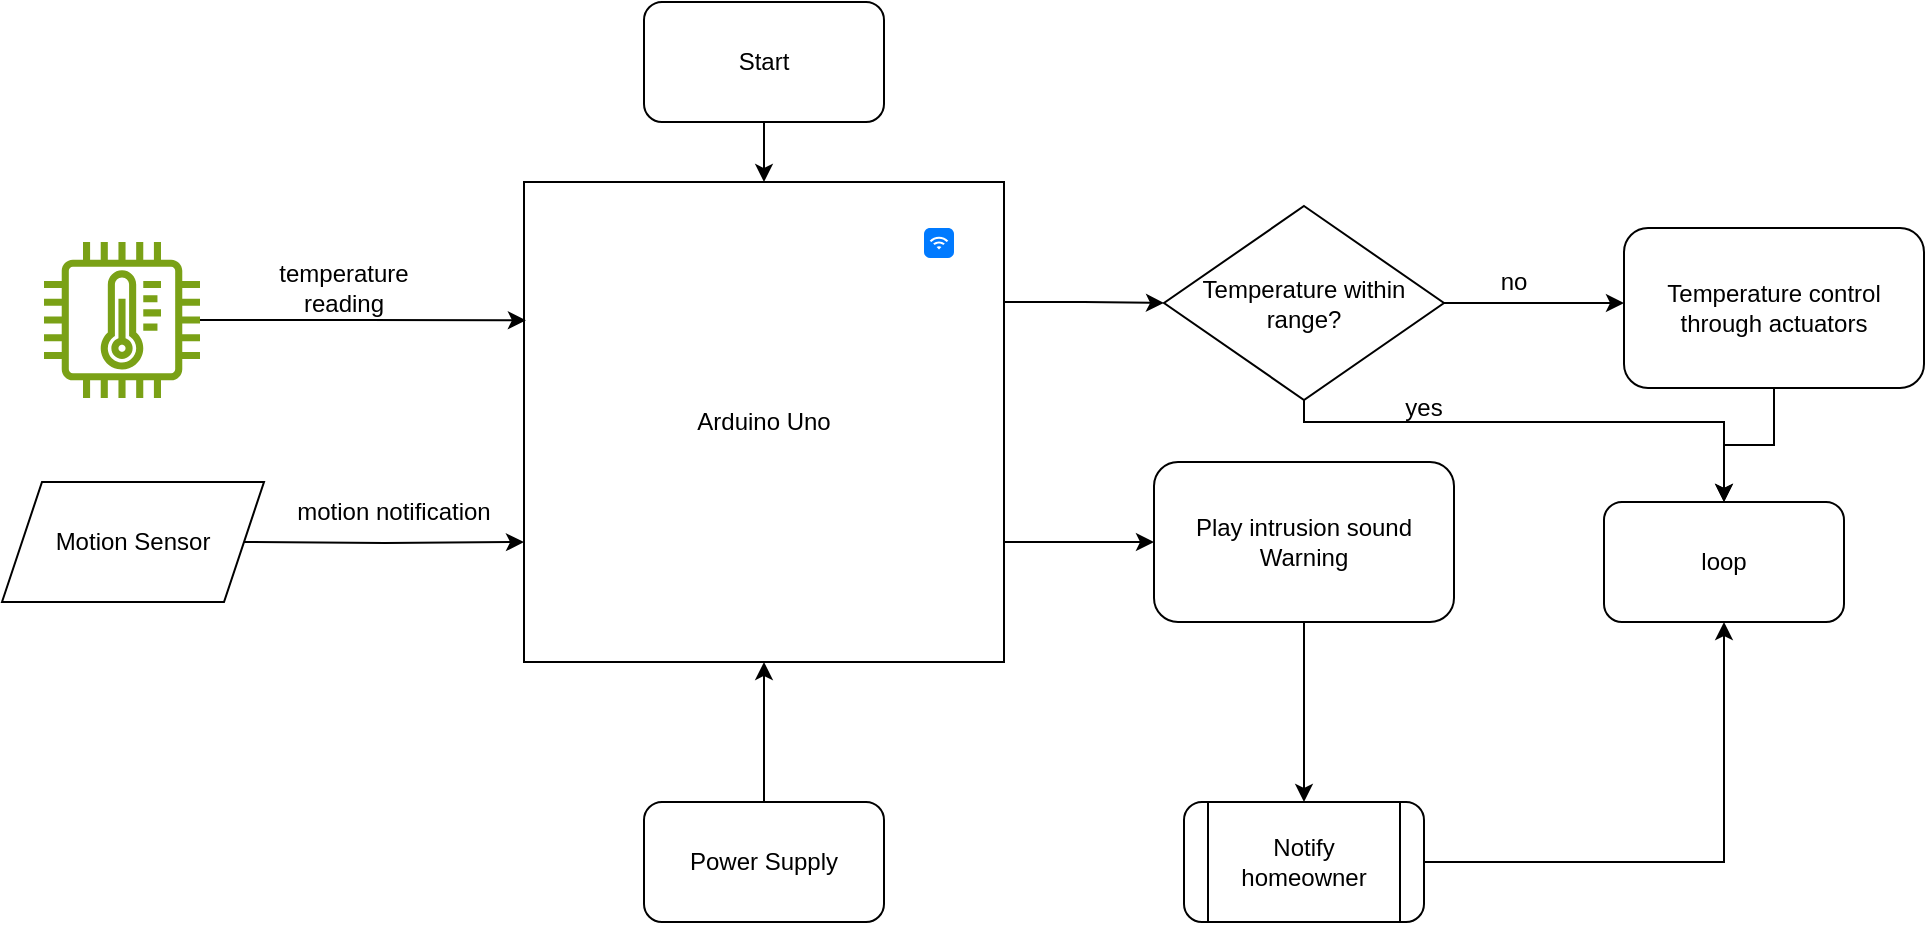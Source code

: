 <mxfile version="24.7.13">
  <diagram name="Page-1" id="eznOWNsJO-LwrajhtcFM">
    <mxGraphModel dx="1050" dy="503" grid="1" gridSize="10" guides="1" tooltips="1" connect="1" arrows="1" fold="1" page="1" pageScale="1" pageWidth="1100" pageHeight="850" math="0" shadow="0">
      <root>
        <mxCell id="0" />
        <mxCell id="1" parent="0" />
        <mxCell id="m8kaJ8VKCf0JhzrjGBa_-8" style="edgeStyle=orthogonalEdgeStyle;rounded=0;orthogonalLoop=1;jettySize=auto;html=1;entryX=0;entryY=0.75;entryDx=0;entryDy=0;" edge="1" parent="1" target="m8kaJ8VKCf0JhzrjGBa_-4">
          <mxGeometry relative="1" as="geometry">
            <mxPoint x="151" y="330" as="sourcePoint" />
          </mxGeometry>
        </mxCell>
        <mxCell id="m8kaJ8VKCf0JhzrjGBa_-18" style="edgeStyle=orthogonalEdgeStyle;rounded=0;orthogonalLoop=1;jettySize=auto;html=1;exitX=1;exitY=0.25;exitDx=0;exitDy=0;" edge="1" parent="1" source="m8kaJ8VKCf0JhzrjGBa_-4" target="m8kaJ8VKCf0JhzrjGBa_-24">
          <mxGeometry relative="1" as="geometry">
            <mxPoint x="641" y="210" as="targetPoint" />
          </mxGeometry>
        </mxCell>
        <mxCell id="m8kaJ8VKCf0JhzrjGBa_-21" style="edgeStyle=orthogonalEdgeStyle;rounded=0;orthogonalLoop=1;jettySize=auto;html=1;exitX=1;exitY=0.75;exitDx=0;exitDy=0;entryX=0;entryY=0.5;entryDx=0;entryDy=0;" edge="1" parent="1" source="m8kaJ8VKCf0JhzrjGBa_-4" target="m8kaJ8VKCf0JhzrjGBa_-22">
          <mxGeometry relative="1" as="geometry">
            <mxPoint x="631" y="330" as="targetPoint" />
          </mxGeometry>
        </mxCell>
        <mxCell id="m8kaJ8VKCf0JhzrjGBa_-4" value="Arduino Uno" style="whiteSpace=wrap;html=1;aspect=fixed;" vertex="1" parent="1">
          <mxGeometry x="291" y="150" width="240" height="240" as="geometry" />
        </mxCell>
        <mxCell id="m8kaJ8VKCf0JhzrjGBa_-6" value="" style="edgeStyle=orthogonalEdgeStyle;rounded=0;orthogonalLoop=1;jettySize=auto;html=1;" edge="1" parent="1" source="m8kaJ8VKCf0JhzrjGBa_-5" target="m8kaJ8VKCf0JhzrjGBa_-4">
          <mxGeometry relative="1" as="geometry" />
        </mxCell>
        <mxCell id="m8kaJ8VKCf0JhzrjGBa_-5" value="Power Supply" style="rounded=1;whiteSpace=wrap;html=1;" vertex="1" parent="1">
          <mxGeometry x="351" y="460" width="120" height="60" as="geometry" />
        </mxCell>
        <mxCell id="m8kaJ8VKCf0JhzrjGBa_-9" value="" style="html=1;strokeWidth=1;shadow=0;dashed=0;shape=mxgraph.ios7.misc.wifi;fillColor=#007AFF;strokeColor=none;buttonText=;strokeColor2=#222222;fontColor=#222222;fontSize=8;verticalLabelPosition=bottom;verticalAlign=top;align=center;sketch=0;" vertex="1" parent="1">
          <mxGeometry x="491" y="173" width="15" height="15" as="geometry" />
        </mxCell>
        <mxCell id="m8kaJ8VKCf0JhzrjGBa_-10" value="temperature reading" style="text;html=1;align=center;verticalAlign=middle;whiteSpace=wrap;rounded=0;" vertex="1" parent="1">
          <mxGeometry x="151" y="188" width="100" height="30" as="geometry" />
        </mxCell>
        <mxCell id="m8kaJ8VKCf0JhzrjGBa_-11" value="motion notification" style="text;html=1;align=center;verticalAlign=middle;whiteSpace=wrap;rounded=0;" vertex="1" parent="1">
          <mxGeometry x="171" y="300" width="110" height="30" as="geometry" />
        </mxCell>
        <mxCell id="m8kaJ8VKCf0JhzrjGBa_-15" value="" style="edgeStyle=orthogonalEdgeStyle;rounded=0;orthogonalLoop=1;jettySize=auto;html=1;entryX=0.004;entryY=0.288;entryDx=0;entryDy=0;entryPerimeter=0;" edge="1" parent="1" source="m8kaJ8VKCf0JhzrjGBa_-12" target="m8kaJ8VKCf0JhzrjGBa_-4">
          <mxGeometry relative="1" as="geometry">
            <mxPoint x="208" y="219" as="targetPoint" />
          </mxGeometry>
        </mxCell>
        <mxCell id="m8kaJ8VKCf0JhzrjGBa_-12" value="" style="sketch=0;outlineConnect=0;fontColor=#232F3E;gradientColor=none;fillColor=#7AA116;strokeColor=none;dashed=0;verticalLabelPosition=bottom;verticalAlign=top;align=center;html=1;fontSize=12;fontStyle=0;aspect=fixed;pointerEvents=1;shape=mxgraph.aws4.iot_thing_temperature_sensor;" vertex="1" parent="1">
          <mxGeometry x="51" y="180" width="78" height="78" as="geometry" />
        </mxCell>
        <mxCell id="m8kaJ8VKCf0JhzrjGBa_-17" value="Motion Sensor" style="shape=parallelogram;perimeter=parallelogramPerimeter;whiteSpace=wrap;html=1;fixedSize=1;" vertex="1" parent="1">
          <mxGeometry x="30" y="300" width="131" height="60" as="geometry" />
        </mxCell>
        <mxCell id="m8kaJ8VKCf0JhzrjGBa_-32" value="" style="edgeStyle=orthogonalEdgeStyle;rounded=0;orthogonalLoop=1;jettySize=auto;html=1;" edge="1" parent="1" source="m8kaJ8VKCf0JhzrjGBa_-22" target="m8kaJ8VKCf0JhzrjGBa_-31">
          <mxGeometry relative="1" as="geometry" />
        </mxCell>
        <mxCell id="m8kaJ8VKCf0JhzrjGBa_-22" value="Play intrusion sound Warning" style="rounded=1;whiteSpace=wrap;html=1;" vertex="1" parent="1">
          <mxGeometry x="606" y="290" width="150" height="80" as="geometry" />
        </mxCell>
        <mxCell id="m8kaJ8VKCf0JhzrjGBa_-36" value="" style="edgeStyle=orthogonalEdgeStyle;rounded=0;orthogonalLoop=1;jettySize=auto;html=1;" edge="1" parent="1" source="m8kaJ8VKCf0JhzrjGBa_-23" target="m8kaJ8VKCf0JhzrjGBa_-33">
          <mxGeometry relative="1" as="geometry" />
        </mxCell>
        <mxCell id="m8kaJ8VKCf0JhzrjGBa_-23" value="Temperature control through actuators" style="rounded=1;whiteSpace=wrap;html=1;" vertex="1" parent="1">
          <mxGeometry x="841" y="173" width="150" height="80" as="geometry" />
        </mxCell>
        <mxCell id="m8kaJ8VKCf0JhzrjGBa_-26" value="" style="edgeStyle=orthogonalEdgeStyle;rounded=0;orthogonalLoop=1;jettySize=auto;html=1;" edge="1" parent="1" source="m8kaJ8VKCf0JhzrjGBa_-24">
          <mxGeometry relative="1" as="geometry">
            <mxPoint x="841" y="210.5" as="targetPoint" />
          </mxGeometry>
        </mxCell>
        <mxCell id="m8kaJ8VKCf0JhzrjGBa_-35" value="" style="edgeStyle=orthogonalEdgeStyle;rounded=0;orthogonalLoop=1;jettySize=auto;html=1;entryX=0.5;entryY=0;entryDx=0;entryDy=0;" edge="1" parent="1" source="m8kaJ8VKCf0JhzrjGBa_-24" target="m8kaJ8VKCf0JhzrjGBa_-33">
          <mxGeometry relative="1" as="geometry">
            <Array as="points">
              <mxPoint x="681" y="270" />
              <mxPoint x="891" y="270" />
            </Array>
          </mxGeometry>
        </mxCell>
        <mxCell id="m8kaJ8VKCf0JhzrjGBa_-24" value="Temperature within range?" style="rhombus;whiteSpace=wrap;html=1;" vertex="1" parent="1">
          <mxGeometry x="611" y="162" width="140" height="97" as="geometry" />
        </mxCell>
        <mxCell id="m8kaJ8VKCf0JhzrjGBa_-27" value="no" style="text;html=1;align=center;verticalAlign=middle;whiteSpace=wrap;rounded=0;" vertex="1" parent="1">
          <mxGeometry x="756" y="185" width="60" height="30" as="geometry" />
        </mxCell>
        <mxCell id="m8kaJ8VKCf0JhzrjGBa_-30" value="yes" style="text;html=1;align=center;verticalAlign=middle;whiteSpace=wrap;rounded=0;" vertex="1" parent="1">
          <mxGeometry x="711" y="248" width="60" height="30" as="geometry" />
        </mxCell>
        <mxCell id="m8kaJ8VKCf0JhzrjGBa_-34" value="" style="edgeStyle=orthogonalEdgeStyle;rounded=0;orthogonalLoop=1;jettySize=auto;html=1;" edge="1" parent="1" source="m8kaJ8VKCf0JhzrjGBa_-31" target="m8kaJ8VKCf0JhzrjGBa_-33">
          <mxGeometry relative="1" as="geometry" />
        </mxCell>
        <mxCell id="m8kaJ8VKCf0JhzrjGBa_-31" value="Notify homeowner" style="shape=process;whiteSpace=wrap;html=1;backgroundOutline=1;rounded=1;" vertex="1" parent="1">
          <mxGeometry x="621" y="460" width="120" height="60" as="geometry" />
        </mxCell>
        <mxCell id="m8kaJ8VKCf0JhzrjGBa_-33" value="loop" style="whiteSpace=wrap;html=1;rounded=1;" vertex="1" parent="1">
          <mxGeometry x="831" y="310" width="120" height="60" as="geometry" />
        </mxCell>
        <mxCell id="m8kaJ8VKCf0JhzrjGBa_-38" value="" style="edgeStyle=orthogonalEdgeStyle;rounded=0;orthogonalLoop=1;jettySize=auto;html=1;" edge="1" parent="1" source="m8kaJ8VKCf0JhzrjGBa_-37" target="m8kaJ8VKCf0JhzrjGBa_-4">
          <mxGeometry relative="1" as="geometry" />
        </mxCell>
        <mxCell id="m8kaJ8VKCf0JhzrjGBa_-37" value="Start" style="rounded=1;whiteSpace=wrap;html=1;" vertex="1" parent="1">
          <mxGeometry x="351" y="60" width="120" height="60" as="geometry" />
        </mxCell>
      </root>
    </mxGraphModel>
  </diagram>
</mxfile>
